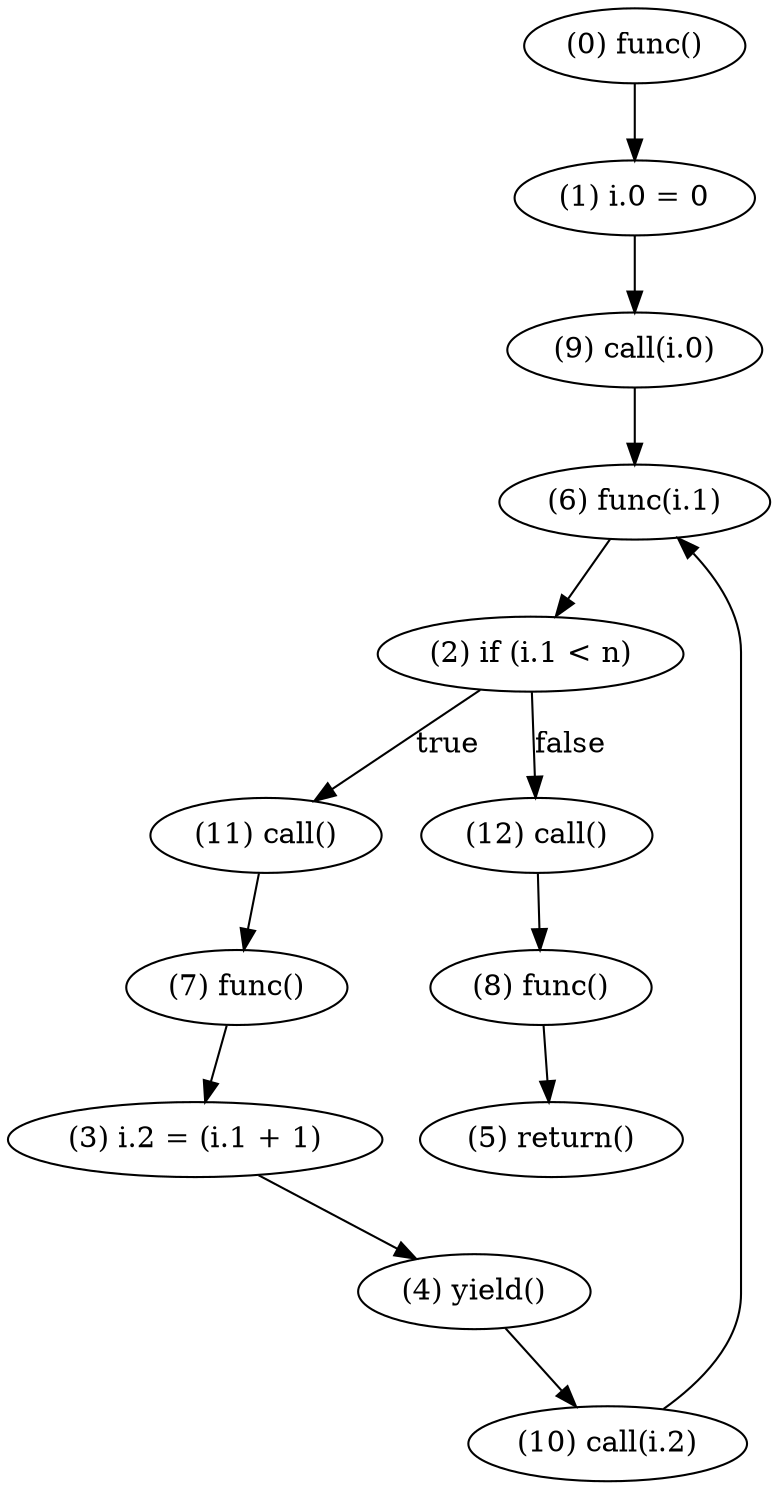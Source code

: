 digraph {
    0 [ label = "(0) func()" ]
    1 [ label = "(1) i.0 = 0" ]
    2 [ label = "(2) if (i.1 < n)" ]
    3 [ label = "(3) i.2 = (i.1 + 1)" ]
    4 [ label = "(4) yield()" ]
    5 [ label = "(5) return()" ]
    6 [ label = "(6) func(i.1)" ]
    7 [ label = "(7) func()" ]
    8 [ label = "(8) func()" ]
    9 [ label = "(9) call(i.0)" ]
    10 [ label = "(10) call(i.2)" ]
    11 [ label = "(11) call()" ]
    12 [ label = "(12) call()" ]
    0 -> 1 [ label = "" ]
    1 -> 9 [ label = "" ]
    2 -> 12 [ label = "false" ]
    2 -> 11 [ label = "true" ]
    3 -> 4 [ label = "" ]
    4 -> 10 [ label = "" ]
    6 -> 2 [ label = "" ]
    7 -> 3 [ label = "" ]
    8 -> 5 [ label = "" ]
    9 -> 6 [ label = "" ]
    10 -> 6 [ label = "" ]
    11 -> 7 [ label = "" ]
    12 -> 8 [ label = "" ]
}
